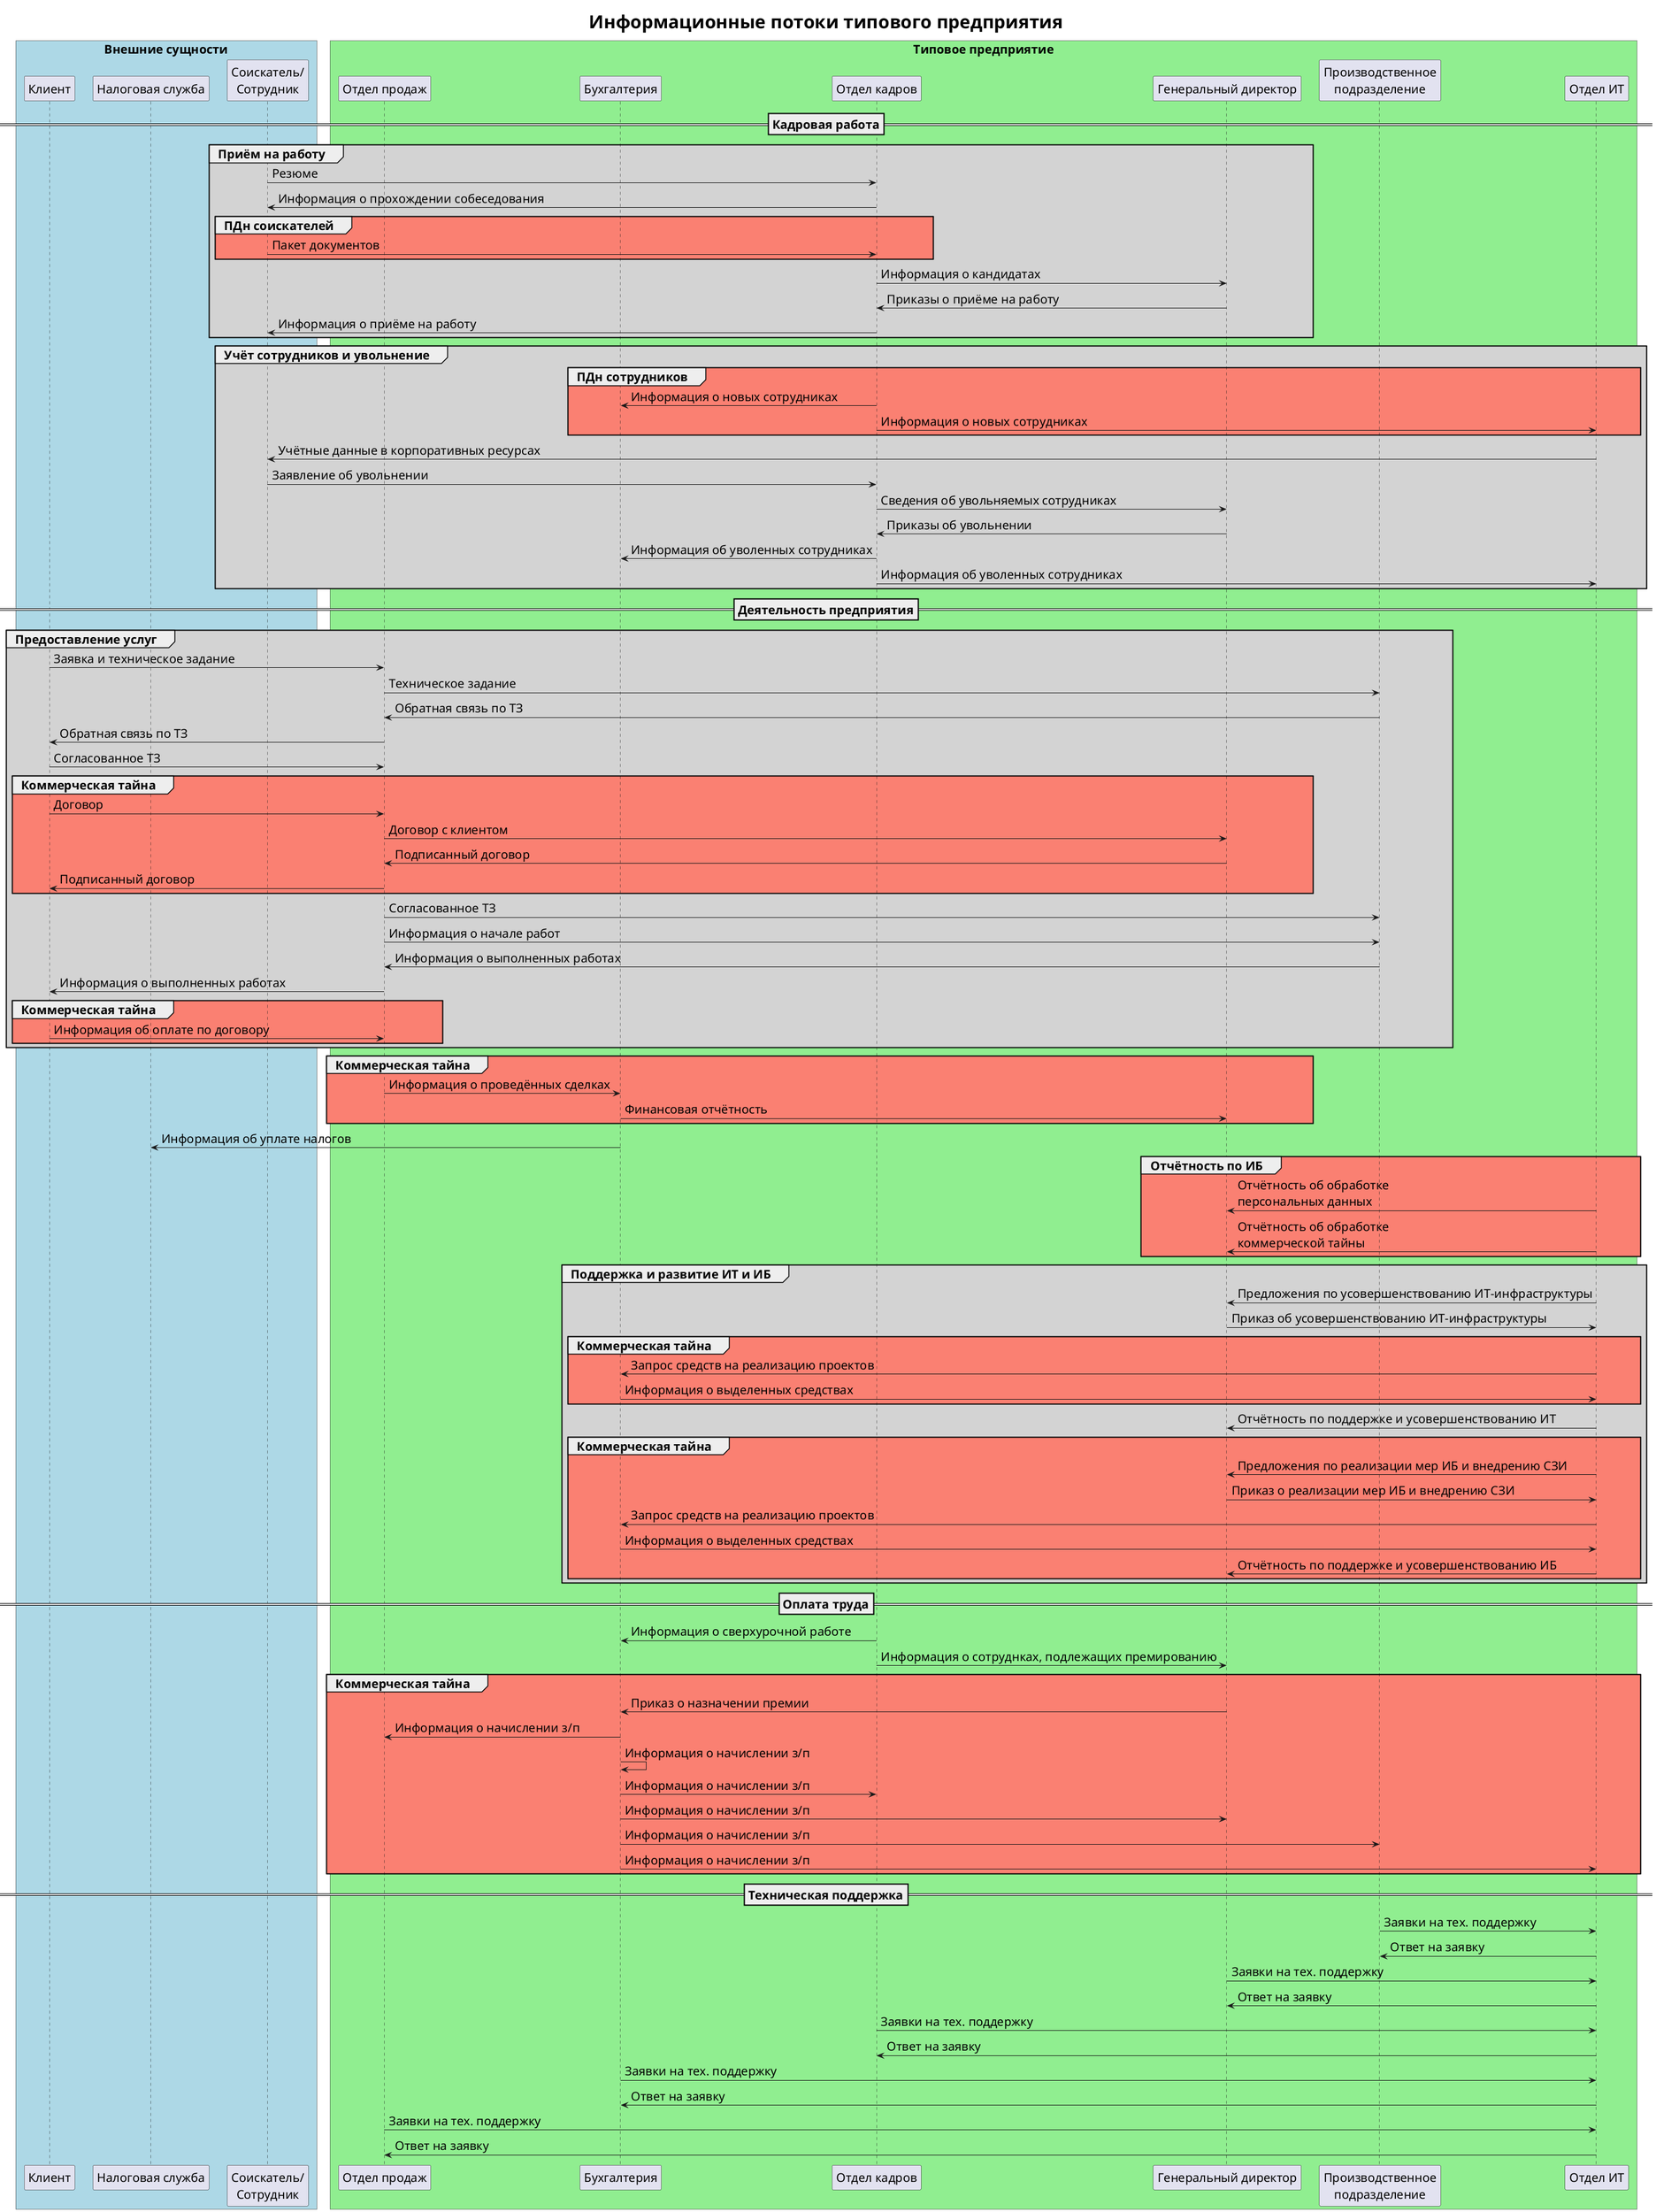 @startuml ifd

title Информационные потоки типового предприятия

skinparam ParticipantPadding 10
skinparam BoxPadding 10
skinparam DefaultFontSize 20
skinparam TitleFontSize 30

box "Внешние сущности" #LightBlue 
participant "Клиент" as client
participant "Налоговая служба" as irs
participant "Соискатель/\nСотрудник" as candidate
end box

box "Типовое предприятие" #LightGreen
participant "Отдел продаж" as sales
participant "Бухгалтерия" as accounting
participant "Отдел кадров" as hr
participant "Генеральный директор" as ceo
participant "Производственное\nподразделение" as production
participant "Отдел ИТ" as it
end box

==Кадровая работа==

group #LightGray Приём на работу  
    candidate -> hr : Резюме
    hr -> candidate : Информация о прохождении собеседования
    group #Salmon ПДн соискателей
        candidate -> hr : Пакет документов
    end
    hr -> ceo : Информация о кандидатах
    ceo -> hr : Приказы о приёме на работу
    hr -> candidate : Информация о приёме на работу
end

group #LightGray Учёт сотрудников и увольнение  
    group #Salmon ПДн сотрудников
        hr -> accounting : Информация о новых сотрудниках
        hr -> it : Информация о новых сотрудниках
    end
    it -> candidate : Учётные данные в корпоративных ресурсах
    candidate -> hr : Заявление об увольнении
    hr -> ceo : Сведения об увольняемых сотрудниках
    ceo -> hr : Приказы об увольнении
    hr -> accounting : Информация об уволенных сотрудниках
    hr -> it : Информация об уволенных сотрудниках
end

==Деятельность предприятия==
group #LightGrey Предоставление услуг
    client -> sales : Заявка и техническое задание
    sales -> production : Техническое задание
    production -> sales : Обратная связь по ТЗ
    sales -> client : Обратная связь по ТЗ
    client -> sales : Согласованное ТЗ
    group #Salmon Коммерческая тайна
        client -> sales : Договор
        sales -> ceo : Договор с клиентом
        ceo -> sales : Подписанный договор
        sales -> client : Подписанный договор
    end
    sales -> production : Согласованное ТЗ
    sales -> production : Информация о начале работ
    production -> sales : Информация о выполненных работах
    sales -> client : Информация о выполненных работах
    group #Salmon Коммерческая тайна
        client -> sales : Информация об оплате по договору
    end

end
group #Salmon Коммерческая тайна
    sales -> accounting : Информация о проведённых сделках
    accounting -> ceo : Финансовая отчётность
end
accounting -> irs : Информация об уплате налогов
group #Salmon Отчётность по ИБ
    it -> ceo : Отчётность об обработке\nперсональных данных
    it -> ceo : Отчётность об обработке\nкоммерческой тайны
end

group #LightGray Поддержка и развитие ИТ и ИБ
    it -> ceo : Предложения по усовершенствованию ИТ-инфраструктуры
    ceo -> it : Приказ об усовершенствованию ИТ-инфраструктуры
    group #Salmon Коммерческая тайна
        it -> accounting : Запрос средств на реализацию проектов
        accounting -> it : Информация о выделенных средствах
    end
    it -> ceo : Отчётность по поддержке и усовершенствованию ИТ
    group #Salmon Коммерческая тайна
        it -> ceo : Предложения по реализации мер ИБ и внедрению СЗИ
        ceo -> it : Приказ о реализации мер ИБ и внедрению СЗИ
        it -> accounting : Запрос средств на реализацию проектов
        accounting -> it : Информация о выделенных средствах
        it -> ceo : Отчётность по поддержке и усовершенствованию ИБ
    end
end

==Оплата труда==

hr -> accounting : Информация о сверхурочной работе
hr -> ceo : Информация о сотруднках, подлежащих премированию
group #Salmon Коммерческая тайна
    ceo -> accounting : Приказ о назначении премии
    accounting -> sales : Информация о начислении з/п
    accounting -> accounting : Информация о начислении з/п
    accounting -> hr : Информация о начислении з/п
    accounting -> ceo : Информация о начислении з/п
    accounting -> production : Информация о начислении з/п
    accounting -> it : Информация о начислении з/п
end

==Техническая поддержка==

production -> it : Заявки на тех. поддержку
it -> production : Ответ на заявку
ceo -> it : Заявки на тех. поддержку
it -> ceo : Ответ на заявку
hr -> it : Заявки на тех. поддержку
it -> hr : Ответ на заявку
accounting -> it : Заявки на тех. поддержку
it -> accounting : Ответ на заявку
sales -> it : Заявки на тех. поддержку
it -> sales : Ответ на заявку

@enduml